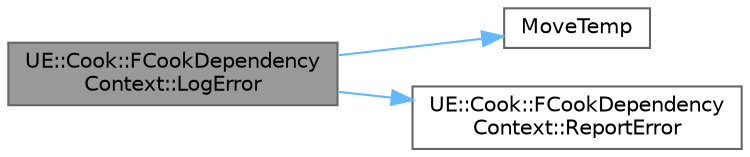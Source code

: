 digraph "UE::Cook::FCookDependencyContext::LogError"
{
 // INTERACTIVE_SVG=YES
 // LATEX_PDF_SIZE
  bgcolor="transparent";
  edge [fontname=Helvetica,fontsize=10,labelfontname=Helvetica,labelfontsize=10];
  node [fontname=Helvetica,fontsize=10,shape=box,height=0.2,width=0.4];
  rankdir="LR";
  Node1 [id="Node000001",label="UE::Cook::FCookDependency\lContext::LogError",height=0.2,width=0.4,color="gray40", fillcolor="grey60", style="filled", fontcolor="black",tooltip="Calls Log(Error, Message) and ReportError."];
  Node1 -> Node2 [id="edge1_Node000001_Node000002",color="steelblue1",style="solid",tooltip=" "];
  Node2 [id="Node000002",label="MoveTemp",height=0.2,width=0.4,color="grey40", fillcolor="white", style="filled",URL="$d4/d24/UnrealTemplate_8h.html#ad5e6c049aeb9c9115fec514ba581dbb6",tooltip="MoveTemp will cast a reference to an rvalue reference."];
  Node1 -> Node3 [id="edge2_Node000001_Node000003",color="steelblue1",style="solid",tooltip=" "];
  Node3 [id="Node000003",label="UE::Cook::FCookDependency\lContext::ReportError",height=0.2,width=0.4,color="grey40", fillcolor="white", style="filled",URL="$d2/d4f/structUE_1_1Cook_1_1FCookDependencyContext.html#a6ad3f830219d123f25fa3a747d6d313f",tooltip="Reports failure to compute the hash (e.g."];
}
